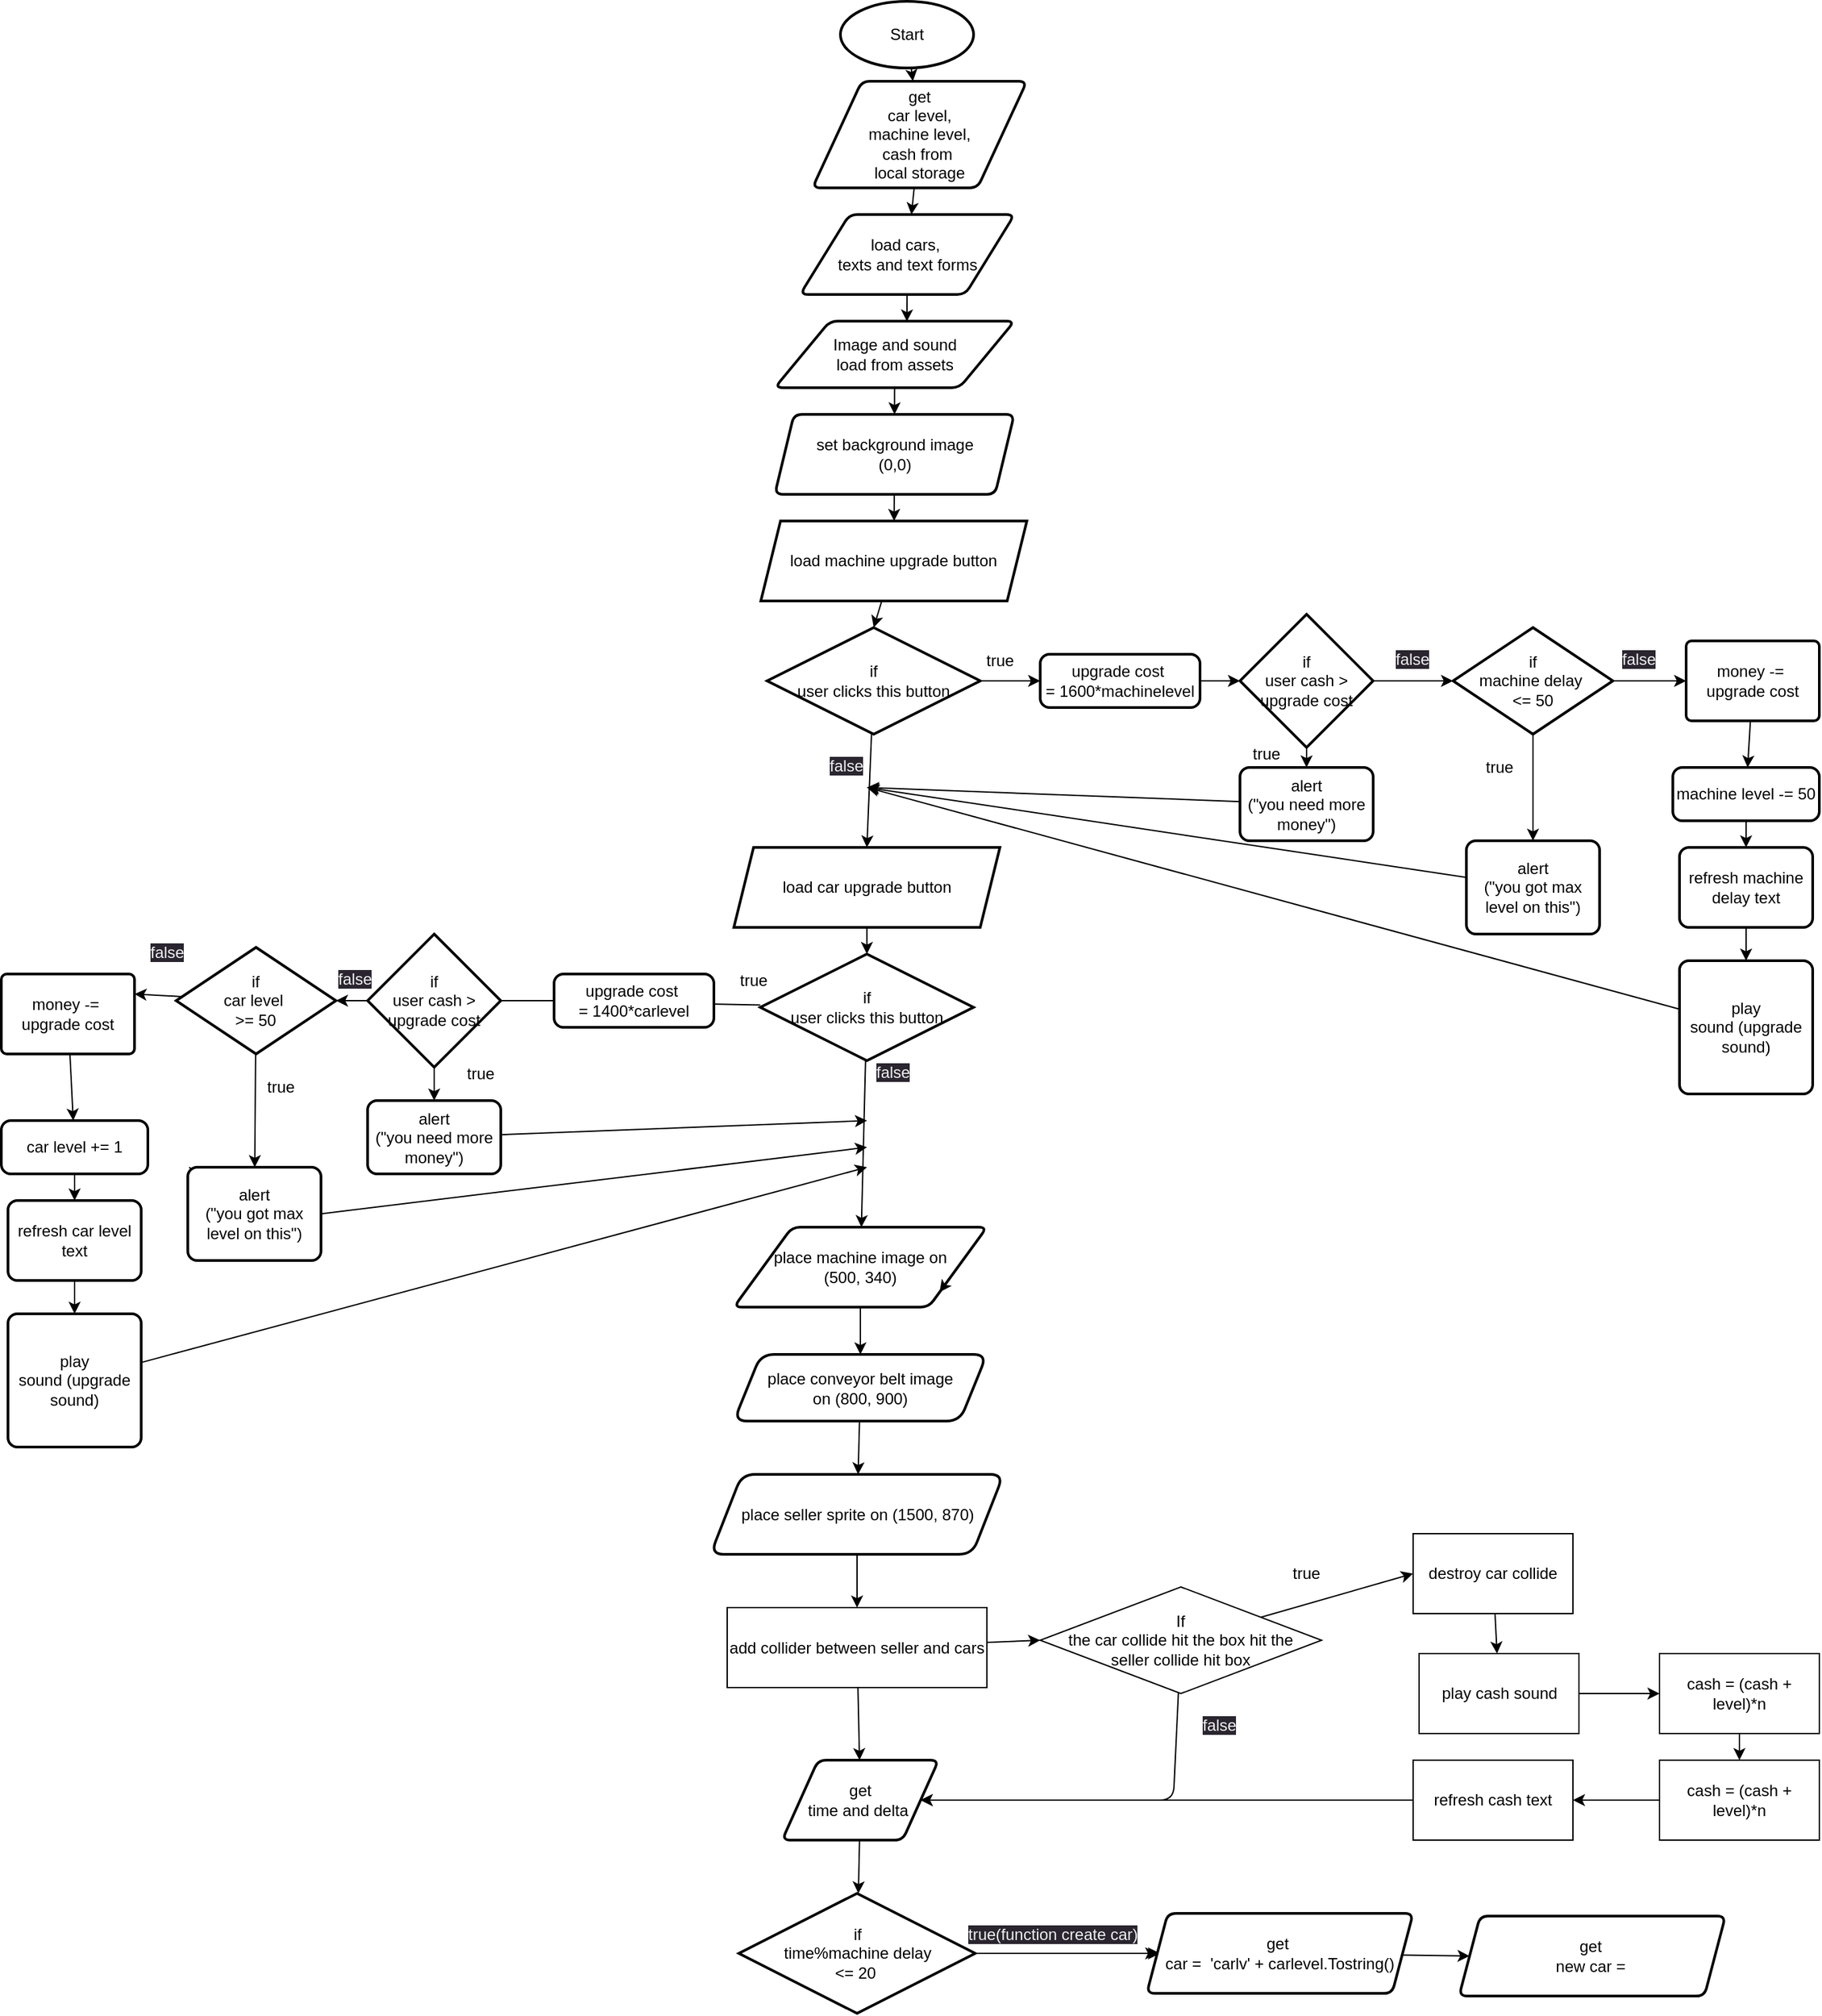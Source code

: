 <mxfile>
    <diagram id="NFKzhloghOZ6bxg0iCUr" name="Page-1">
        <mxGraphModel dx="3331" dy="2100" grid="1" gridSize="10" guides="1" tooltips="1" connect="1" arrows="1" fold="1" page="1" pageScale="1" pageWidth="827" pageHeight="1169" math="0" shadow="0">
            <root>
                <mxCell id="0"/>
                <mxCell id="1" parent="0"/>
                <mxCell id="108" style="edgeStyle=none;html=1;" edge="1" parent="1" source="5" target="107">
                    <mxGeometry relative="1" as="geometry"/>
                </mxCell>
                <mxCell id="5" value="Start" style="strokeWidth=2;html=1;shape=mxgraph.flowchart.start_1;whiteSpace=wrap;" parent="1" vertex="1">
                    <mxGeometry x="320" y="10" width="100" height="50" as="geometry"/>
                </mxCell>
                <mxCell id="9" style="edgeStyle=none;rounded=1;jumpStyle=none;html=1;entryX=0.551;entryY=0.006;entryDx=0;entryDy=0;entryPerimeter=0;" parent="1" source="7" target="8" edge="1">
                    <mxGeometry relative="1" as="geometry"/>
                </mxCell>
                <mxCell id="7" value="load cars,&amp;nbsp;&lt;br&gt;texts and text forms" style="shape=parallelogram;html=1;strokeWidth=2;perimeter=parallelogramPerimeter;whiteSpace=wrap;rounded=1;arcSize=12;size=0.23;" parent="1" vertex="1">
                    <mxGeometry x="289.75" y="170" width="161" height="60" as="geometry"/>
                </mxCell>
                <mxCell id="11" style="edgeStyle=none;rounded=1;jumpStyle=none;html=1;entryX=0.5;entryY=0;entryDx=0;entryDy=0;" parent="1" source="8" target="12" edge="1">
                    <mxGeometry relative="1" as="geometry">
                        <mxPoint x="360.5" y="380" as="targetPoint"/>
                    </mxGeometry>
                </mxCell>
                <mxCell id="8" value="Image and sound &lt;br&gt;load from assets" style="shape=parallelogram;html=1;strokeWidth=2;perimeter=parallelogramPerimeter;whiteSpace=wrap;rounded=1;arcSize=12;size=0.23;" parent="1" vertex="1">
                    <mxGeometry x="270.75" y="250" width="180" height="50" as="geometry"/>
                </mxCell>
                <mxCell id="46" style="edgeStyle=none;html=1;" edge="1" parent="1" source="12" target="45">
                    <mxGeometry relative="1" as="geometry"/>
                </mxCell>
                <mxCell id="12" value="set background image &lt;br&gt;(0,0)" style="shape=parallelogram;html=1;strokeWidth=2;perimeter=parallelogramPerimeter;whiteSpace=wrap;rounded=1;arcSize=12;size=0.08;" parent="1" vertex="1">
                    <mxGeometry x="270.75" y="320" width="179.75" height="60" as="geometry"/>
                </mxCell>
                <mxCell id="16" style="edgeStyle=none;rounded=1;jumpStyle=none;html=1;" parent="1" source="13" target="17" edge="1">
                    <mxGeometry relative="1" as="geometry">
                        <mxPoint x="335" y="1015.5" as="targetPoint"/>
                    </mxGeometry>
                </mxCell>
                <mxCell id="13" value="place machine image on&lt;br&gt;(500, 340)" style="shape=parallelogram;html=1;strokeWidth=2;perimeter=parallelogramPerimeter;whiteSpace=wrap;rounded=1;arcSize=12;size=0.23;" parent="1" vertex="1">
                    <mxGeometry x="240" y="930" width="190" height="60" as="geometry"/>
                </mxCell>
                <mxCell id="15" style="edgeStyle=none;rounded=1;jumpStyle=none;html=1;exitX=1;exitY=0.75;exitDx=0;exitDy=0;entryX=1;entryY=1;entryDx=0;entryDy=0;" parent="1" source="13" target="13" edge="1">
                    <mxGeometry relative="1" as="geometry"/>
                </mxCell>
                <mxCell id="20" style="edgeStyle=none;html=1;" edge="1" parent="1" source="17" target="18">
                    <mxGeometry relative="1" as="geometry"/>
                </mxCell>
                <mxCell id="17" value="place conveyor belt image&lt;br&gt;on (800, 900)" style="shape=parallelogram;html=1;strokeWidth=2;perimeter=parallelogramPerimeter;whiteSpace=wrap;rounded=1;arcSize=20;size=0.107;" parent="1" vertex="1">
                    <mxGeometry x="240" y="1025.5" width="190" height="50" as="geometry"/>
                </mxCell>
                <mxCell id="22" style="edgeStyle=none;html=1;entryX=0.5;entryY=0;entryDx=0;entryDy=0;" edge="1" parent="1" source="18" target="21">
                    <mxGeometry relative="1" as="geometry"/>
                </mxCell>
                <mxCell id="18" value="place seller sprite on (1500, 870)" style="shape=parallelogram;html=1;strokeWidth=2;perimeter=parallelogramPerimeter;whiteSpace=wrap;rounded=1;arcSize=20;size=0.107;" parent="1" vertex="1">
                    <mxGeometry x="222.5" y="1115.5" width="220" height="60" as="geometry"/>
                </mxCell>
                <mxCell id="39" style="edgeStyle=none;html=1;entryX=0;entryY=0.5;entryDx=0;entryDy=0;" edge="1" parent="1" source="21" target="23">
                    <mxGeometry relative="1" as="geometry">
                        <mxPoint x="470" y="1245.5" as="targetPoint"/>
                    </mxGeometry>
                </mxCell>
                <mxCell id="111" style="edgeStyle=none;html=1;" edge="1" parent="1" source="21" target="110">
                    <mxGeometry relative="1" as="geometry"/>
                </mxCell>
                <mxCell id="21" value="add collider between seller and cars" style="rounded=0;whiteSpace=wrap;html=1;" vertex="1" parent="1">
                    <mxGeometry x="235" y="1215.5" width="195" height="60" as="geometry"/>
                </mxCell>
                <mxCell id="40" style="edgeStyle=none;html=1;entryX=0;entryY=0.5;entryDx=0;entryDy=0;" edge="1" parent="1" source="23" target="28">
                    <mxGeometry relative="1" as="geometry"/>
                </mxCell>
                <mxCell id="121" style="edgeStyle=none;html=1;entryX=1;entryY=0.5;entryDx=0;entryDy=0;" edge="1" parent="1" source="23" target="110">
                    <mxGeometry relative="1" as="geometry">
                        <mxPoint x="575.625" y="1330" as="targetPoint"/>
                        <Array as="points">
                            <mxPoint x="570" y="1360"/>
                        </Array>
                    </mxGeometry>
                </mxCell>
                <mxCell id="23" value="If &lt;br&gt;the car collide hit the box hit the&lt;br&gt;seller collide hit box" style="rhombus;whiteSpace=wrap;html=1;" vertex="1" parent="1">
                    <mxGeometry x="470" y="1200" width="211.25" height="80" as="geometry"/>
                </mxCell>
                <mxCell id="31" style="edgeStyle=none;html=1;" edge="1" parent="1" source="28" target="30">
                    <mxGeometry relative="1" as="geometry"/>
                </mxCell>
                <mxCell id="28" value="destroy car collide" style="rounded=0;whiteSpace=wrap;html=1;" vertex="1" parent="1">
                    <mxGeometry x="750" y="1160" width="120" height="60" as="geometry"/>
                </mxCell>
                <mxCell id="35" style="edgeStyle=none;html=1;" edge="1" parent="1" source="30" target="34">
                    <mxGeometry relative="1" as="geometry"/>
                </mxCell>
                <mxCell id="30" value="play cash sound" style="rounded=0;whiteSpace=wrap;html=1;" vertex="1" parent="1">
                    <mxGeometry x="754.5" y="1250" width="120" height="60" as="geometry"/>
                </mxCell>
                <mxCell id="38" style="edgeStyle=none;html=1;" edge="1" parent="1" source="34" target="36">
                    <mxGeometry relative="1" as="geometry"/>
                </mxCell>
                <mxCell id="34" value="cash = (cash + level)*n" style="rounded=0;whiteSpace=wrap;html=1;" vertex="1" parent="1">
                    <mxGeometry x="935" y="1250" width="120" height="60" as="geometry"/>
                </mxCell>
                <mxCell id="42" style="edgeStyle=none;html=1;" edge="1" parent="1" source="36" target="41">
                    <mxGeometry relative="1" as="geometry"/>
                </mxCell>
                <mxCell id="36" value="cash = (cash + level)*n" style="rounded=0;whiteSpace=wrap;html=1;" vertex="1" parent="1">
                    <mxGeometry x="935" y="1330" width="120" height="60" as="geometry"/>
                </mxCell>
                <mxCell id="43" style="edgeStyle=none;html=1;entryX=1;entryY=0.5;entryDx=0;entryDy=0;" edge="1" parent="1" source="41" target="110">
                    <mxGeometry relative="1" as="geometry">
                        <mxPoint x="450" y="1360" as="targetPoint"/>
                    </mxGeometry>
                </mxCell>
                <mxCell id="41" value="refresh cash text" style="rounded=0;whiteSpace=wrap;html=1;" vertex="1" parent="1">
                    <mxGeometry x="750" y="1330" width="120" height="60" as="geometry"/>
                </mxCell>
                <mxCell id="47" style="edgeStyle=none;html=1;entryX=0.5;entryY=0;entryDx=0;entryDy=0;entryPerimeter=0;" edge="1" parent="1" source="45" target="48">
                    <mxGeometry relative="1" as="geometry">
                        <mxPoint x="350.125" y="480" as="targetPoint"/>
                    </mxGeometry>
                </mxCell>
                <mxCell id="45" value="load machine upgrade button" style="shape=parallelogram;html=1;strokeWidth=2;perimeter=parallelogramPerimeter;whiteSpace=wrap;rounded=1;arcSize=0;size=0.074;" vertex="1" parent="1">
                    <mxGeometry x="260.25" y="400" width="199.75" height="60" as="geometry"/>
                </mxCell>
                <mxCell id="52" style="edgeStyle=none;html=1;entryX=0;entryY=0.5;entryDx=0;entryDy=0;" edge="1" parent="1" source="48" target="51">
                    <mxGeometry relative="1" as="geometry"/>
                </mxCell>
                <mxCell id="105" style="edgeStyle=none;html=1;entryX=0.5;entryY=0;entryDx=0;entryDy=0;" edge="1" parent="1" source="48" target="96">
                    <mxGeometry relative="1" as="geometry"/>
                </mxCell>
                <mxCell id="48" value="if &lt;br&gt;user clicks this button" style="strokeWidth=2;html=1;shape=mxgraph.flowchart.decision;whiteSpace=wrap;" vertex="1" parent="1">
                    <mxGeometry x="264.94" y="480" width="160.12" height="80" as="geometry"/>
                </mxCell>
                <mxCell id="57" value="" style="edgeStyle=none;html=1;" edge="1" parent="1" source="50" target="56">
                    <mxGeometry relative="1" as="geometry"/>
                </mxCell>
                <mxCell id="59" style="edgeStyle=none;html=1;" edge="1" parent="1" source="50" target="60">
                    <mxGeometry relative="1" as="geometry">
                        <mxPoint x="670" y="620.0" as="targetPoint"/>
                    </mxGeometry>
                </mxCell>
                <mxCell id="50" value="if &lt;br&gt;user cash &amp;gt; upgrade cost" style="strokeWidth=2;html=1;shape=mxgraph.flowchart.decision;whiteSpace=wrap;" vertex="1" parent="1">
                    <mxGeometry x="620" y="470" width="100" height="100" as="geometry"/>
                </mxCell>
                <mxCell id="53" style="edgeStyle=none;html=1;" edge="1" parent="1" source="51" target="50">
                    <mxGeometry relative="1" as="geometry"/>
                </mxCell>
                <mxCell id="51" value="upgrade cost&amp;nbsp;&lt;br&gt;= 1600*machinelevel" style="rounded=1;whiteSpace=wrap;html=1;absoluteArcSize=1;arcSize=14;strokeWidth=2;" vertex="1" parent="1">
                    <mxGeometry x="470" y="500" width="120" height="40" as="geometry"/>
                </mxCell>
                <mxCell id="61" style="edgeStyle=none;html=1;" edge="1" parent="1" source="56" target="62">
                    <mxGeometry relative="1" as="geometry">
                        <mxPoint x="960" y="520" as="targetPoint"/>
                    </mxGeometry>
                </mxCell>
                <mxCell id="63" style="edgeStyle=none;html=1;" edge="1" parent="1" source="56" target="64">
                    <mxGeometry relative="1" as="geometry">
                        <mxPoint x="940" y="520" as="targetPoint"/>
                    </mxGeometry>
                </mxCell>
                <mxCell id="56" value="if &lt;br&gt;machine delay&amp;nbsp;&lt;br&gt;&amp;lt;= 50" style="rhombus;whiteSpace=wrap;html=1;strokeWidth=2;" vertex="1" parent="1">
                    <mxGeometry x="780" y="480" width="120" height="80" as="geometry"/>
                </mxCell>
                <mxCell id="73" style="edgeStyle=none;html=1;" edge="1" parent="1" source="60">
                    <mxGeometry relative="1" as="geometry">
                        <mxPoint x="340" y="600" as="targetPoint"/>
                    </mxGeometry>
                </mxCell>
                <mxCell id="60" value="alert&lt;br&gt;(&quot;you need more money&quot;)" style="rounded=1;whiteSpace=wrap;html=1;absoluteArcSize=1;arcSize=14;strokeWidth=2;" vertex="1" parent="1">
                    <mxGeometry x="620" y="585" width="100" height="55" as="geometry"/>
                </mxCell>
                <mxCell id="72" style="edgeStyle=none;html=1;" edge="1" parent="1" source="62">
                    <mxGeometry relative="1" as="geometry">
                        <mxPoint x="340" y="600" as="targetPoint"/>
                    </mxGeometry>
                </mxCell>
                <mxCell id="62" value="alert&lt;br&gt;(&quot;you got max level on this&quot;)" style="rounded=1;whiteSpace=wrap;html=1;absoluteArcSize=1;arcSize=14;strokeWidth=2;" vertex="1" parent="1">
                    <mxGeometry x="790" y="640" width="100" height="70" as="geometry"/>
                </mxCell>
                <mxCell id="65" style="edgeStyle=none;html=1;" edge="1" parent="1" source="64" target="66">
                    <mxGeometry relative="1" as="geometry">
                        <mxPoint x="1090" y="520" as="targetPoint"/>
                    </mxGeometry>
                </mxCell>
                <mxCell id="64" value="money -=&amp;nbsp; upgrade cost" style="rounded=1;whiteSpace=wrap;html=1;absoluteArcSize=1;arcSize=8;strokeWidth=2;" vertex="1" parent="1">
                    <mxGeometry x="955" y="490" width="100" height="60" as="geometry"/>
                </mxCell>
                <mxCell id="67" style="edgeStyle=none;html=1;" edge="1" parent="1" source="66" target="68">
                    <mxGeometry relative="1" as="geometry">
                        <mxPoint x="1220" y="520" as="targetPoint"/>
                    </mxGeometry>
                </mxCell>
                <mxCell id="66" value="machine level -= 50" style="rounded=1;whiteSpace=wrap;html=1;absoluteArcSize=1;arcSize=14;strokeWidth=2;" vertex="1" parent="1">
                    <mxGeometry x="945" y="585" width="110" height="40" as="geometry"/>
                </mxCell>
                <mxCell id="69" style="edgeStyle=none;html=1;" edge="1" parent="1" source="68" target="70">
                    <mxGeometry relative="1" as="geometry">
                        <mxPoint x="1330" y="520" as="targetPoint"/>
                    </mxGeometry>
                </mxCell>
                <mxCell id="68" value="refresh machine delay&amp;nbsp;text" style="rounded=1;whiteSpace=wrap;html=1;absoluteArcSize=1;arcSize=14;strokeWidth=2;" vertex="1" parent="1">
                    <mxGeometry x="950" y="645" width="100" height="60" as="geometry"/>
                </mxCell>
                <mxCell id="71" style="edgeStyle=none;html=1;" edge="1" parent="1" source="70">
                    <mxGeometry relative="1" as="geometry">
                        <mxPoint x="340" y="600" as="targetPoint"/>
                    </mxGeometry>
                </mxCell>
                <mxCell id="70" value="play&lt;br&gt;sound (upgrade sound)" style="rounded=1;whiteSpace=wrap;html=1;absoluteArcSize=1;arcSize=14;strokeWidth=2;" vertex="1" parent="1">
                    <mxGeometry x="950" y="730" width="100" height="100" as="geometry"/>
                </mxCell>
                <mxCell id="74" style="edgeStyle=none;html=1;entryX=0;entryY=0.5;entryDx=0;entryDy=0;" edge="1" parent="1" source="75" target="79">
                    <mxGeometry relative="1" as="geometry"/>
                </mxCell>
                <mxCell id="106" style="edgeStyle=none;html=1;" edge="1" parent="1" source="75" target="13">
                    <mxGeometry relative="1" as="geometry"/>
                </mxCell>
                <mxCell id="75" value="if &lt;br&gt;user clicks this button" style="strokeWidth=2;html=1;shape=mxgraph.flowchart.decision;whiteSpace=wrap;" vertex="1" parent="1">
                    <mxGeometry x="259.82" y="725" width="160.12" height="80" as="geometry"/>
                </mxCell>
                <mxCell id="78" style="edgeStyle=none;html=1;entryX=0;entryY=0.5;entryDx=0;entryDy=0;entryPerimeter=0;" edge="1" parent="1" source="79" target="95">
                    <mxGeometry relative="1" as="geometry">
                        <mxPoint x="-205.0" y="845" as="targetPoint"/>
                    </mxGeometry>
                </mxCell>
                <mxCell id="79" value="upgrade cost&amp;nbsp;&lt;br&gt;= 1400*carlevel" style="rounded=1;whiteSpace=wrap;html=1;absoluteArcSize=1;arcSize=14;strokeWidth=2;" vertex="1" parent="1">
                    <mxGeometry x="105.0" y="740" width="120" height="40" as="geometry"/>
                </mxCell>
                <mxCell id="80" style="edgeStyle=none;html=1;" edge="1" parent="1" source="82" target="86">
                    <mxGeometry relative="1" as="geometry">
                        <mxPoint x="135.0" y="845" as="targetPoint"/>
                    </mxGeometry>
                </mxCell>
                <mxCell id="81" style="edgeStyle=none;html=1;entryX=1;entryY=0.25;entryDx=0;entryDy=0;" edge="1" parent="1" source="82" target="88">
                    <mxGeometry relative="1" as="geometry">
                        <mxPoint x="-205" y="745.0" as="targetPoint"/>
                    </mxGeometry>
                </mxCell>
                <mxCell id="82" value="if &lt;br&gt;car level&amp;nbsp;&lt;br&gt;&amp;gt;= 50" style="rhombus;whiteSpace=wrap;html=1;strokeWidth=2;" vertex="1" parent="1">
                    <mxGeometry x="-178.75" y="720" width="120" height="80" as="geometry"/>
                </mxCell>
                <mxCell id="83" style="edgeStyle=none;html=1;" edge="1" parent="1" source="84">
                    <mxGeometry relative="1" as="geometry">
                        <mxPoint x="340" y="850" as="targetPoint"/>
                    </mxGeometry>
                </mxCell>
                <mxCell id="85" style="edgeStyle=none;html=1;startArrow=none;exitX=1;exitY=0.5;exitDx=0;exitDy=0;" edge="1" parent="1" source="86">
                    <mxGeometry relative="1" as="geometry">
                        <mxPoint x="340" y="870" as="targetPoint"/>
                        <mxPoint x="-60" y="875" as="sourcePoint"/>
                    </mxGeometry>
                </mxCell>
                <mxCell id="99" style="edgeStyle=none;html=1;" edge="1" parent="1" source="88" target="90">
                    <mxGeometry relative="1" as="geometry"/>
                </mxCell>
                <mxCell id="88" value="money -=&amp;nbsp; upgrade cost" style="rounded=1;whiteSpace=wrap;html=1;absoluteArcSize=1;arcSize=8;strokeWidth=2;" vertex="1" parent="1">
                    <mxGeometry x="-310.0" y="740" width="100" height="60" as="geometry"/>
                </mxCell>
                <mxCell id="104" style="edgeStyle=none;html=1;" edge="1" parent="1" source="90" target="92">
                    <mxGeometry relative="1" as="geometry"/>
                </mxCell>
                <mxCell id="90" value="car level += 1" style="rounded=1;whiteSpace=wrap;html=1;absoluteArcSize=1;arcSize=14;strokeWidth=2;" vertex="1" parent="1">
                    <mxGeometry x="-310.0" y="850" width="110" height="40" as="geometry"/>
                </mxCell>
                <mxCell id="91" style="edgeStyle=none;html=1;" edge="1" parent="1">
                    <mxGeometry relative="1" as="geometry">
                        <mxPoint x="-250" y="1065.0" as="targetPoint"/>
                        <mxPoint x="-250" y="1040.0" as="sourcePoint"/>
                    </mxGeometry>
                </mxCell>
                <mxCell id="103" style="edgeStyle=none;html=1;" edge="1" parent="1" source="92" target="94">
                    <mxGeometry relative="1" as="geometry"/>
                </mxCell>
                <mxCell id="92" value="refresh car level text" style="rounded=1;whiteSpace=wrap;html=1;absoluteArcSize=1;arcSize=14;strokeWidth=2;" vertex="1" parent="1">
                    <mxGeometry x="-305.0" y="910" width="100" height="60" as="geometry"/>
                </mxCell>
                <mxCell id="93" style="edgeStyle=none;html=1;" edge="1" parent="1" source="94">
                    <mxGeometry relative="1" as="geometry">
                        <mxPoint x="340" y="885" as="targetPoint"/>
                    </mxGeometry>
                </mxCell>
                <mxCell id="94" value="play&lt;br&gt;sound (upgrade sound)" style="rounded=1;whiteSpace=wrap;html=1;absoluteArcSize=1;arcSize=14;strokeWidth=2;" vertex="1" parent="1">
                    <mxGeometry x="-305.0" y="995" width="100" height="100" as="geometry"/>
                </mxCell>
                <mxCell id="98" style="edgeStyle=none;html=1;" edge="1" parent="1" source="95" target="82">
                    <mxGeometry relative="1" as="geometry"/>
                </mxCell>
                <mxCell id="102" style="edgeStyle=none;html=1;" edge="1" parent="1" source="95" target="84">
                    <mxGeometry relative="1" as="geometry"/>
                </mxCell>
                <mxCell id="95" value="if &lt;br&gt;user cash &amp;gt; upgrade cost" style="strokeWidth=2;html=1;shape=mxgraph.flowchart.decision;whiteSpace=wrap;" vertex="1" parent="1">
                    <mxGeometry x="-35" y="710" width="100" height="100" as="geometry"/>
                </mxCell>
                <mxCell id="97" style="edgeStyle=none;html=1;entryX=0.5;entryY=0;entryDx=0;entryDy=0;entryPerimeter=0;" edge="1" parent="1" source="96" target="75">
                    <mxGeometry relative="1" as="geometry"/>
                </mxCell>
                <mxCell id="96" value="load car upgrade button" style="shape=parallelogram;html=1;strokeWidth=2;perimeter=parallelogramPerimeter;whiteSpace=wrap;rounded=1;arcSize=0;size=0.074;" vertex="1" parent="1">
                    <mxGeometry x="240" y="645" width="199.75" height="60" as="geometry"/>
                </mxCell>
                <mxCell id="100" value="" style="edgeStyle=none;html=1;endArrow=none;" edge="1" parent="1" target="86">
                    <mxGeometry relative="1" as="geometry">
                        <mxPoint x="-10" y="896.859" as="targetPoint"/>
                        <mxPoint x="-155" y="895" as="sourcePoint"/>
                    </mxGeometry>
                </mxCell>
                <mxCell id="86" value="alert&lt;br&gt;(&quot;you got max level on this&quot;)" style="rounded=1;whiteSpace=wrap;html=1;absoluteArcSize=1;arcSize=14;strokeWidth=2;" vertex="1" parent="1">
                    <mxGeometry x="-170.0" y="885" width="100" height="70" as="geometry"/>
                </mxCell>
                <mxCell id="84" value="alert&lt;br&gt;(&quot;you need more money&quot;)" style="rounded=1;whiteSpace=wrap;html=1;absoluteArcSize=1;arcSize=14;strokeWidth=2;" vertex="1" parent="1">
                    <mxGeometry x="-35.0" y="835" width="100" height="55" as="geometry"/>
                </mxCell>
                <mxCell id="109" style="edgeStyle=none;html=1;" edge="1" parent="1" source="107" target="7">
                    <mxGeometry relative="1" as="geometry"/>
                </mxCell>
                <mxCell id="107" value="get &lt;br&gt;car level, &lt;br&gt;machine level,&lt;br&gt;cash from&amp;nbsp;&lt;br&gt;local storage" style="shape=parallelogram;html=1;strokeWidth=2;perimeter=parallelogramPerimeter;whiteSpace=wrap;rounded=1;arcSize=12;size=0.23;" vertex="1" parent="1">
                    <mxGeometry x="299" y="70" width="161" height="80" as="geometry"/>
                </mxCell>
                <mxCell id="113" style="edgeStyle=none;html=1;" edge="1" parent="1" source="110" target="112">
                    <mxGeometry relative="1" as="geometry"/>
                </mxCell>
                <mxCell id="110" value="get&lt;br&gt;time and delta&amp;nbsp;" style="shape=parallelogram;html=1;strokeWidth=2;perimeter=parallelogramPerimeter;whiteSpace=wrap;rounded=1;arcSize=12;size=0.23;" vertex="1" parent="1">
                    <mxGeometry x="276.25" y="1330" width="117.5" height="60" as="geometry"/>
                </mxCell>
                <mxCell id="129" style="edgeStyle=none;html=1;" edge="1" parent="1" source="112">
                    <mxGeometry relative="1" as="geometry">
                        <mxPoint x="560" y="1475" as="targetPoint"/>
                    </mxGeometry>
                </mxCell>
                <mxCell id="132" style="edgeStyle=none;html=1;" edge="1" parent="1" source="112" target="131">
                    <mxGeometry relative="1" as="geometry"/>
                </mxCell>
                <mxCell id="112" value="if&lt;br&gt;time%machine delay&lt;br&gt;&amp;lt;= 20&amp;nbsp;" style="strokeWidth=2;html=1;shape=mxgraph.flowchart.decision;whiteSpace=wrap;" vertex="1" parent="1">
                    <mxGeometry x="243.75" y="1430" width="177.5" height="90" as="geometry"/>
                </mxCell>
                <mxCell id="114" value="true" style="text;html=1;strokeColor=none;fillColor=none;align=center;verticalAlign=middle;whiteSpace=wrap;rounded=0;" vertex="1" parent="1">
                    <mxGeometry x="225" y="730" width="60" height="30" as="geometry"/>
                </mxCell>
                <mxCell id="115" value="true" style="text;html=1;strokeColor=none;fillColor=none;align=center;verticalAlign=middle;whiteSpace=wrap;rounded=0;" vertex="1" parent="1">
                    <mxGeometry x="20" y="800" width="60" height="30" as="geometry"/>
                </mxCell>
                <mxCell id="116" value="true" style="text;html=1;strokeColor=none;fillColor=none;align=center;verticalAlign=middle;whiteSpace=wrap;rounded=0;" vertex="1" parent="1">
                    <mxGeometry x="-130" y="810" width="60" height="30" as="geometry"/>
                </mxCell>
                <mxCell id="117" value="true" style="text;html=1;strokeColor=none;fillColor=none;align=center;verticalAlign=middle;whiteSpace=wrap;rounded=0;" vertex="1" parent="1">
                    <mxGeometry x="410" y="490" width="60" height="30" as="geometry"/>
                </mxCell>
                <mxCell id="118" value="true" style="text;html=1;strokeColor=none;fillColor=none;align=center;verticalAlign=middle;whiteSpace=wrap;rounded=0;" vertex="1" parent="1">
                    <mxGeometry x="610" y="560" width="60" height="30" as="geometry"/>
                </mxCell>
                <mxCell id="119" value="true" style="text;html=1;strokeColor=none;fillColor=none;align=center;verticalAlign=middle;whiteSpace=wrap;rounded=0;" vertex="1" parent="1">
                    <mxGeometry x="784.5" y="570" width="60" height="30" as="geometry"/>
                </mxCell>
                <mxCell id="120" value="true" style="text;html=1;strokeColor=none;fillColor=none;align=center;verticalAlign=middle;whiteSpace=wrap;rounded=0;" vertex="1" parent="1">
                    <mxGeometry x="640" y="1175" width="60" height="30" as="geometry"/>
                </mxCell>
                <mxCell id="122" value="&lt;span style=&quot;color: rgb(240, 240, 240); font-family: Helvetica; font-size: 12px; font-style: normal; font-variant-ligatures: normal; font-variant-caps: normal; font-weight: 400; letter-spacing: normal; orphans: 2; text-align: center; text-indent: 0px; text-transform: none; widows: 2; word-spacing: 0px; -webkit-text-stroke-width: 0px; background-color: rgb(42, 37, 47); text-decoration-thickness: initial; text-decoration-style: initial; text-decoration-color: initial; float: none; display: inline !important;&quot;&gt;false&lt;/span&gt;" style="text;whiteSpace=wrap;html=1;" vertex="1" parent="1">
                    <mxGeometry x="590" y="1290" width="50" height="30" as="geometry"/>
                </mxCell>
                <mxCell id="123" value="&lt;span style=&quot;color: rgb(240, 240, 240); font-family: Helvetica; font-size: 12px; font-style: normal; font-variant-ligatures: normal; font-variant-caps: normal; font-weight: 400; letter-spacing: normal; orphans: 2; text-align: center; text-indent: 0px; text-transform: none; widows: 2; word-spacing: 0px; -webkit-text-stroke-width: 0px; background-color: rgb(42, 37, 47); text-decoration-thickness: initial; text-decoration-style: initial; text-decoration-color: initial; float: none; display: inline !important;&quot;&gt;false&lt;/span&gt;" style="text;whiteSpace=wrap;html=1;" vertex="1" parent="1">
                    <mxGeometry x="345" y="800" width="50" height="30" as="geometry"/>
                </mxCell>
                <mxCell id="124" value="&lt;span style=&quot;color: rgb(240, 240, 240); font-family: Helvetica; font-size: 12px; font-style: normal; font-variant-ligatures: normal; font-variant-caps: normal; font-weight: 400; letter-spacing: normal; orphans: 2; text-align: center; text-indent: 0px; text-transform: none; widows: 2; word-spacing: 0px; -webkit-text-stroke-width: 0px; background-color: rgb(42, 37, 47); text-decoration-thickness: initial; text-decoration-style: initial; text-decoration-color: initial; float: none; display: inline !important;&quot;&gt;false&lt;/span&gt;" style="text;whiteSpace=wrap;html=1;" vertex="1" parent="1">
                    <mxGeometry x="310" y="570" width="50" height="30" as="geometry"/>
                </mxCell>
                <mxCell id="125" value="&lt;span style=&quot;color: rgb(240, 240, 240); font-family: Helvetica; font-size: 12px; font-style: normal; font-variant-ligatures: normal; font-variant-caps: normal; font-weight: 400; letter-spacing: normal; orphans: 2; text-align: center; text-indent: 0px; text-transform: none; widows: 2; word-spacing: 0px; -webkit-text-stroke-width: 0px; background-color: rgb(42, 37, 47); text-decoration-thickness: initial; text-decoration-style: initial; text-decoration-color: initial; float: none; display: inline !important;&quot;&gt;false&lt;/span&gt;" style="text;whiteSpace=wrap;html=1;" vertex="1" parent="1">
                    <mxGeometry x="734.5" y="490" width="50" height="30" as="geometry"/>
                </mxCell>
                <mxCell id="126" value="&lt;span style=&quot;color: rgb(240, 240, 240); font-family: Helvetica; font-size: 12px; font-style: normal; font-variant-ligatures: normal; font-variant-caps: normal; font-weight: 400; letter-spacing: normal; orphans: 2; text-align: center; text-indent: 0px; text-transform: none; widows: 2; word-spacing: 0px; -webkit-text-stroke-width: 0px; background-color: rgb(42, 37, 47); text-decoration-thickness: initial; text-decoration-style: initial; text-decoration-color: initial; float: none; display: inline !important;&quot;&gt;false&lt;/span&gt;" style="text;whiteSpace=wrap;html=1;" vertex="1" parent="1">
                    <mxGeometry x="905" y="490" width="50" height="30" as="geometry"/>
                </mxCell>
                <mxCell id="127" value="&lt;span style=&quot;color: rgb(240, 240, 240); font-family: Helvetica; font-size: 12px; font-style: normal; font-variant-ligatures: normal; font-variant-caps: normal; font-weight: 400; letter-spacing: normal; orphans: 2; text-align: center; text-indent: 0px; text-transform: none; widows: 2; word-spacing: 0px; -webkit-text-stroke-width: 0px; background-color: rgb(42, 37, 47); text-decoration-thickness: initial; text-decoration-style: initial; text-decoration-color: initial; float: none; display: inline !important;&quot;&gt;false&lt;/span&gt;" style="text;whiteSpace=wrap;html=1;" vertex="1" parent="1">
                    <mxGeometry x="-58.75" y="730" width="50" height="30" as="geometry"/>
                </mxCell>
                <mxCell id="128" value="&lt;span style=&quot;color: rgb(240, 240, 240); font-family: Helvetica; font-size: 12px; font-style: normal; font-variant-ligatures: normal; font-variant-caps: normal; font-weight: 400; letter-spacing: normal; orphans: 2; text-align: center; text-indent: 0px; text-transform: none; widows: 2; word-spacing: 0px; -webkit-text-stroke-width: 0px; background-color: rgb(42, 37, 47); text-decoration-thickness: initial; text-decoration-style: initial; text-decoration-color: initial; float: none; display: inline !important;&quot;&gt;false&lt;/span&gt;" style="text;whiteSpace=wrap;html=1;" vertex="1" parent="1">
                    <mxGeometry x="-200" y="710" width="50" height="30" as="geometry"/>
                </mxCell>
                <mxCell id="130" value="&lt;span style=&quot;color: rgb(240, 240, 240); font-family: Helvetica; font-size: 12px; font-style: normal; font-variant-ligatures: normal; font-variant-caps: normal; font-weight: 400; letter-spacing: normal; orphans: 2; text-align: center; text-indent: 0px; text-transform: none; widows: 2; word-spacing: 0px; -webkit-text-stroke-width: 0px; background-color: rgb(42, 37, 47); text-decoration-thickness: initial; text-decoration-style: initial; text-decoration-color: initial; float: none; display: inline !important;&quot;&gt;true(function create car)&lt;/span&gt;" style="text;whiteSpace=wrap;html=1;" vertex="1" parent="1">
                    <mxGeometry x="414" y="1447" width="170" height="30" as="geometry"/>
                </mxCell>
                <mxCell id="134" style="edgeStyle=none;html=1;entryX=0;entryY=0.5;entryDx=0;entryDy=0;" edge="1" parent="1" source="131" target="133">
                    <mxGeometry relative="1" as="geometry"/>
                </mxCell>
                <mxCell id="131" value="get&amp;nbsp;&lt;br&gt;car =&amp;nbsp; 'carlv' + carlevel.Tostring()" style="shape=parallelogram;html=1;strokeWidth=2;perimeter=parallelogramPerimeter;whiteSpace=wrap;rounded=1;arcSize=12;size=0.079;" vertex="1" parent="1">
                    <mxGeometry x="550" y="1445" width="200" height="60" as="geometry"/>
                </mxCell>
                <mxCell id="133" value="get&amp;nbsp;&lt;br&gt;new car =&amp;nbsp;" style="shape=parallelogram;html=1;strokeWidth=2;perimeter=parallelogramPerimeter;whiteSpace=wrap;rounded=1;arcSize=12;size=0.079;" vertex="1" parent="1">
                    <mxGeometry x="784.5" y="1447" width="200" height="60" as="geometry"/>
                </mxCell>
            </root>
        </mxGraphModel>
    </diagram>
</mxfile>